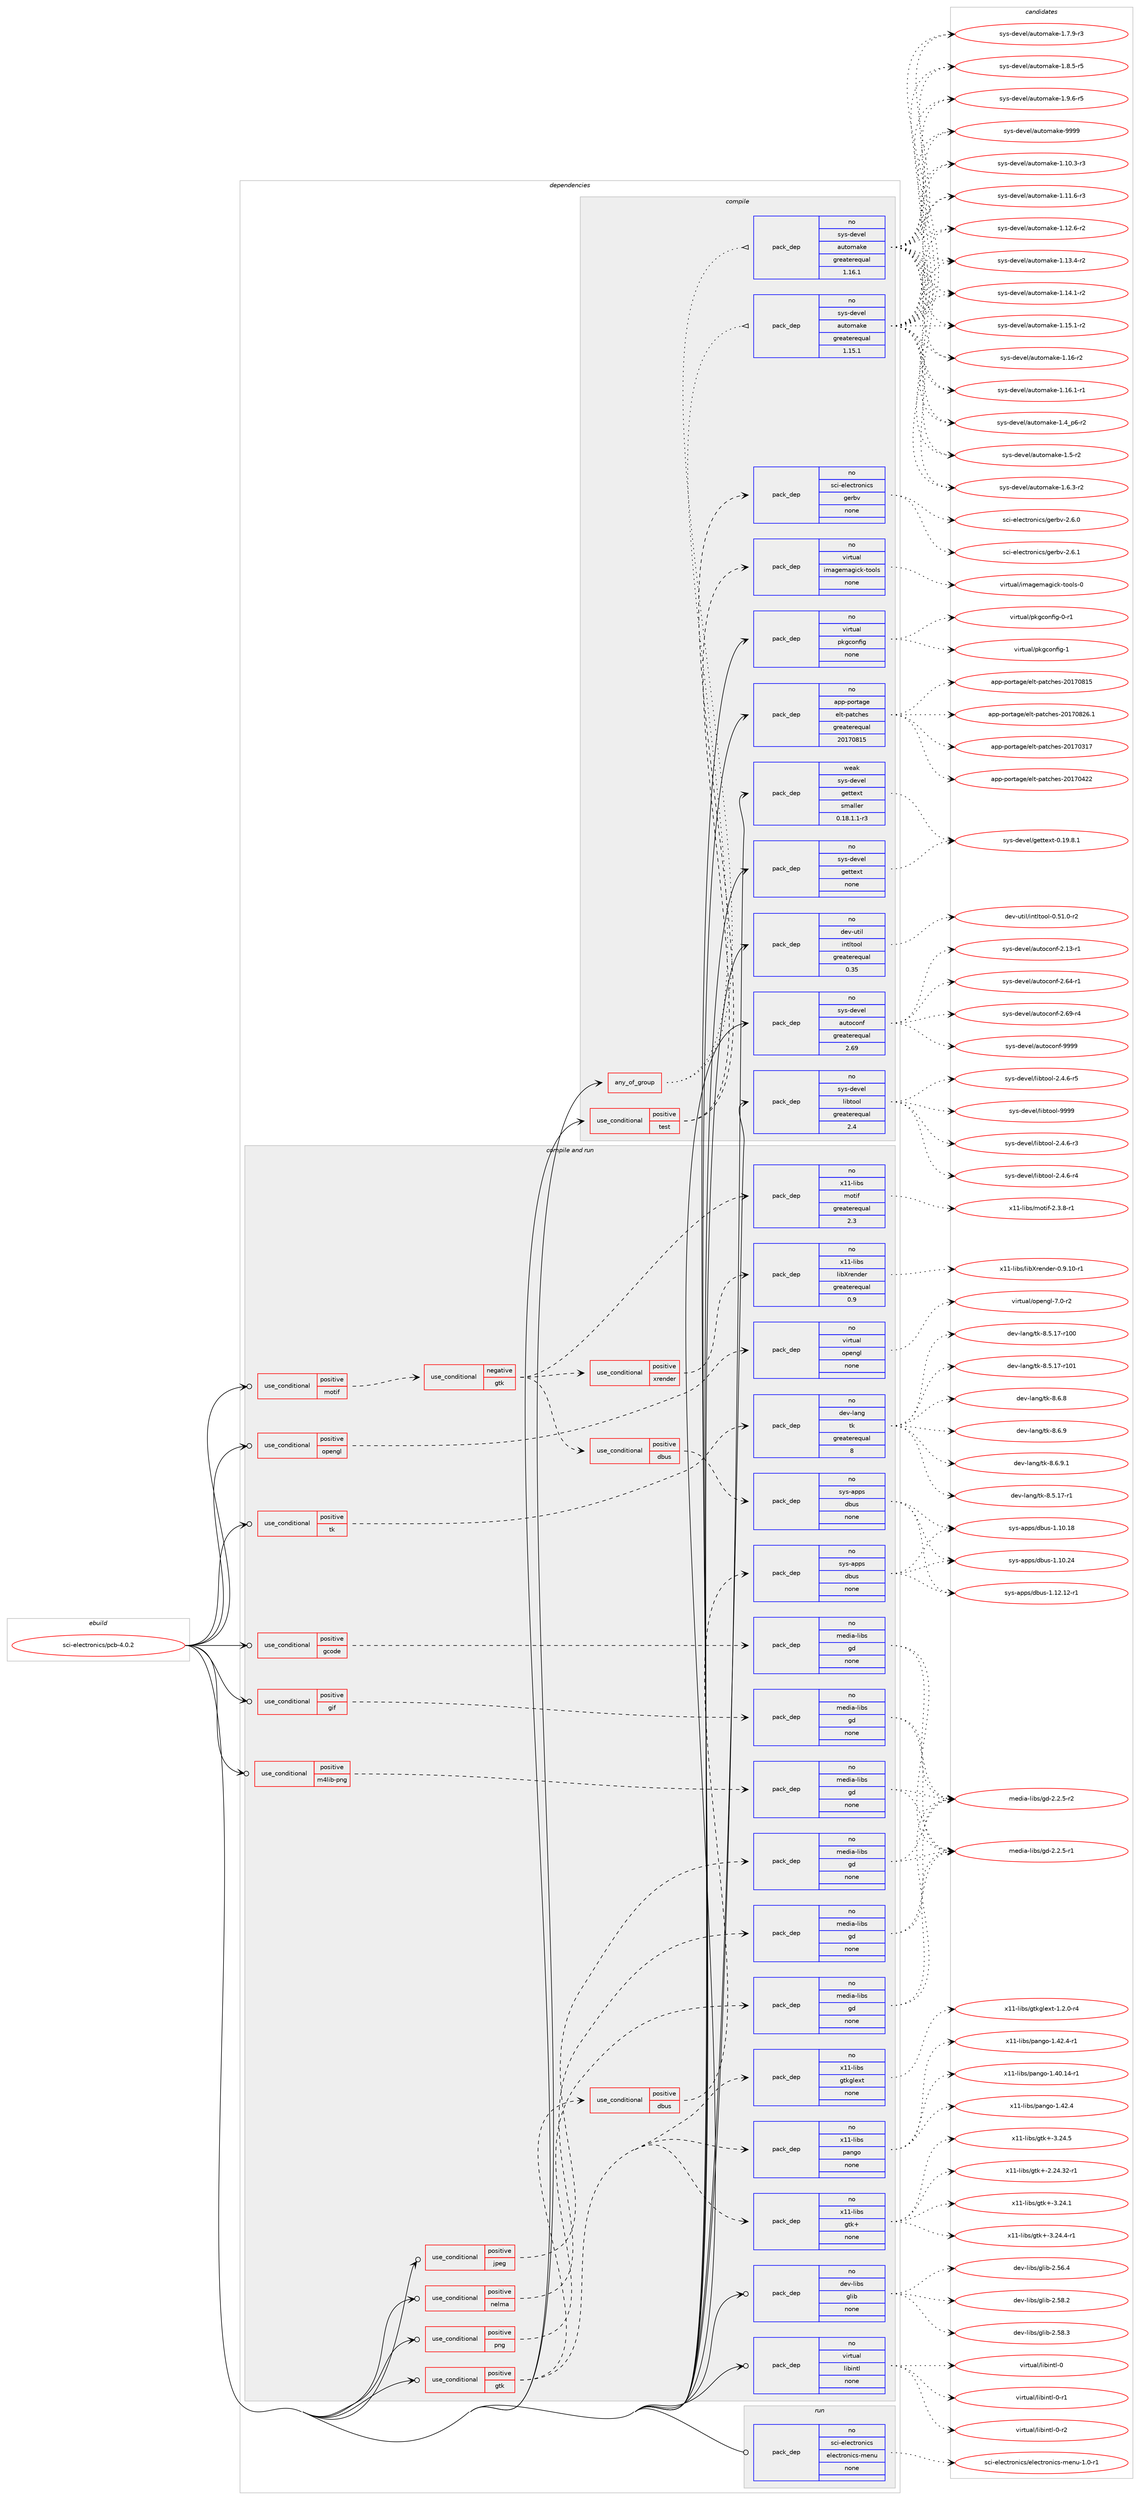 digraph prolog {

# *************
# Graph options
# *************

newrank=true;
concentrate=true;
compound=true;
graph [rankdir=LR,fontname=Helvetica,fontsize=10,ranksep=1.5];#, ranksep=2.5, nodesep=0.2];
edge  [arrowhead=vee];
node  [fontname=Helvetica,fontsize=10];

# **********
# The ebuild
# **********

subgraph cluster_leftcol {
color=gray;
rank=same;
label=<<i>ebuild</i>>;
id [label="sci-electronics/pcb-4.0.2", color=red, width=4, href="../sci-electronics/pcb-4.0.2.svg"];
}

# ****************
# The dependencies
# ****************

subgraph cluster_midcol {
color=gray;
label=<<i>dependencies</i>>;
subgraph cluster_compile {
fillcolor="#eeeeee";
style=filled;
label=<<i>compile</i>>;
subgraph any26830 {
dependency1689985 [label=<<TABLE BORDER="0" CELLBORDER="1" CELLSPACING="0" CELLPADDING="4"><TR><TD CELLPADDING="10">any_of_group</TD></TR></TABLE>>, shape=none, color=red];subgraph pack1209645 {
dependency1689986 [label=<<TABLE BORDER="0" CELLBORDER="1" CELLSPACING="0" CELLPADDING="4" WIDTH="220"><TR><TD ROWSPAN="6" CELLPADDING="30">pack_dep</TD></TR><TR><TD WIDTH="110">no</TD></TR><TR><TD>sys-devel</TD></TR><TR><TD>automake</TD></TR><TR><TD>greaterequal</TD></TR><TR><TD>1.16.1</TD></TR></TABLE>>, shape=none, color=blue];
}
dependency1689985:e -> dependency1689986:w [weight=20,style="dotted",arrowhead="oinv"];
subgraph pack1209646 {
dependency1689987 [label=<<TABLE BORDER="0" CELLBORDER="1" CELLSPACING="0" CELLPADDING="4" WIDTH="220"><TR><TD ROWSPAN="6" CELLPADDING="30">pack_dep</TD></TR><TR><TD WIDTH="110">no</TD></TR><TR><TD>sys-devel</TD></TR><TR><TD>automake</TD></TR><TR><TD>greaterequal</TD></TR><TR><TD>1.15.1</TD></TR></TABLE>>, shape=none, color=blue];
}
dependency1689985:e -> dependency1689987:w [weight=20,style="dotted",arrowhead="oinv"];
}
id:e -> dependency1689985:w [weight=20,style="solid",arrowhead="vee"];
subgraph cond452658 {
dependency1689988 [label=<<TABLE BORDER="0" CELLBORDER="1" CELLSPACING="0" CELLPADDING="4"><TR><TD ROWSPAN="3" CELLPADDING="10">use_conditional</TD></TR><TR><TD>positive</TD></TR><TR><TD>test</TD></TR></TABLE>>, shape=none, color=red];
subgraph pack1209647 {
dependency1689989 [label=<<TABLE BORDER="0" CELLBORDER="1" CELLSPACING="0" CELLPADDING="4" WIDTH="220"><TR><TD ROWSPAN="6" CELLPADDING="30">pack_dep</TD></TR><TR><TD WIDTH="110">no</TD></TR><TR><TD>sci-electronics</TD></TR><TR><TD>gerbv</TD></TR><TR><TD>none</TD></TR><TR><TD></TD></TR></TABLE>>, shape=none, color=blue];
}
dependency1689988:e -> dependency1689989:w [weight=20,style="dashed",arrowhead="vee"];
subgraph pack1209648 {
dependency1689990 [label=<<TABLE BORDER="0" CELLBORDER="1" CELLSPACING="0" CELLPADDING="4" WIDTH="220"><TR><TD ROWSPAN="6" CELLPADDING="30">pack_dep</TD></TR><TR><TD WIDTH="110">no</TD></TR><TR><TD>virtual</TD></TR><TR><TD>imagemagick-tools</TD></TR><TR><TD>none</TD></TR><TR><TD></TD></TR></TABLE>>, shape=none, color=blue];
}
dependency1689988:e -> dependency1689990:w [weight=20,style="dashed",arrowhead="vee"];
}
id:e -> dependency1689988:w [weight=20,style="solid",arrowhead="vee"];
subgraph pack1209649 {
dependency1689991 [label=<<TABLE BORDER="0" CELLBORDER="1" CELLSPACING="0" CELLPADDING="4" WIDTH="220"><TR><TD ROWSPAN="6" CELLPADDING="30">pack_dep</TD></TR><TR><TD WIDTH="110">no</TD></TR><TR><TD>app-portage</TD></TR><TR><TD>elt-patches</TD></TR><TR><TD>greaterequal</TD></TR><TR><TD>20170815</TD></TR></TABLE>>, shape=none, color=blue];
}
id:e -> dependency1689991:w [weight=20,style="solid",arrowhead="vee"];
subgraph pack1209650 {
dependency1689992 [label=<<TABLE BORDER="0" CELLBORDER="1" CELLSPACING="0" CELLPADDING="4" WIDTH="220"><TR><TD ROWSPAN="6" CELLPADDING="30">pack_dep</TD></TR><TR><TD WIDTH="110">no</TD></TR><TR><TD>dev-util</TD></TR><TR><TD>intltool</TD></TR><TR><TD>greaterequal</TD></TR><TR><TD>0.35</TD></TR></TABLE>>, shape=none, color=blue];
}
id:e -> dependency1689992:w [weight=20,style="solid",arrowhead="vee"];
subgraph pack1209651 {
dependency1689993 [label=<<TABLE BORDER="0" CELLBORDER="1" CELLSPACING="0" CELLPADDING="4" WIDTH="220"><TR><TD ROWSPAN="6" CELLPADDING="30">pack_dep</TD></TR><TR><TD WIDTH="110">no</TD></TR><TR><TD>sys-devel</TD></TR><TR><TD>autoconf</TD></TR><TR><TD>greaterequal</TD></TR><TR><TD>2.69</TD></TR></TABLE>>, shape=none, color=blue];
}
id:e -> dependency1689993:w [weight=20,style="solid",arrowhead="vee"];
subgraph pack1209652 {
dependency1689994 [label=<<TABLE BORDER="0" CELLBORDER="1" CELLSPACING="0" CELLPADDING="4" WIDTH="220"><TR><TD ROWSPAN="6" CELLPADDING="30">pack_dep</TD></TR><TR><TD WIDTH="110">no</TD></TR><TR><TD>sys-devel</TD></TR><TR><TD>gettext</TD></TR><TR><TD>none</TD></TR><TR><TD></TD></TR></TABLE>>, shape=none, color=blue];
}
id:e -> dependency1689994:w [weight=20,style="solid",arrowhead="vee"];
subgraph pack1209653 {
dependency1689995 [label=<<TABLE BORDER="0" CELLBORDER="1" CELLSPACING="0" CELLPADDING="4" WIDTH="220"><TR><TD ROWSPAN="6" CELLPADDING="30">pack_dep</TD></TR><TR><TD WIDTH="110">no</TD></TR><TR><TD>sys-devel</TD></TR><TR><TD>libtool</TD></TR><TR><TD>greaterequal</TD></TR><TR><TD>2.4</TD></TR></TABLE>>, shape=none, color=blue];
}
id:e -> dependency1689995:w [weight=20,style="solid",arrowhead="vee"];
subgraph pack1209654 {
dependency1689996 [label=<<TABLE BORDER="0" CELLBORDER="1" CELLSPACING="0" CELLPADDING="4" WIDTH="220"><TR><TD ROWSPAN="6" CELLPADDING="30">pack_dep</TD></TR><TR><TD WIDTH="110">no</TD></TR><TR><TD>virtual</TD></TR><TR><TD>pkgconfig</TD></TR><TR><TD>none</TD></TR><TR><TD></TD></TR></TABLE>>, shape=none, color=blue];
}
id:e -> dependency1689996:w [weight=20,style="solid",arrowhead="vee"];
subgraph pack1209655 {
dependency1689997 [label=<<TABLE BORDER="0" CELLBORDER="1" CELLSPACING="0" CELLPADDING="4" WIDTH="220"><TR><TD ROWSPAN="6" CELLPADDING="30">pack_dep</TD></TR><TR><TD WIDTH="110">weak</TD></TR><TR><TD>sys-devel</TD></TR><TR><TD>gettext</TD></TR><TR><TD>smaller</TD></TR><TR><TD>0.18.1.1-r3</TD></TR></TABLE>>, shape=none, color=blue];
}
id:e -> dependency1689997:w [weight=20,style="solid",arrowhead="vee"];
}
subgraph cluster_compileandrun {
fillcolor="#eeeeee";
style=filled;
label=<<i>compile and run</i>>;
subgraph cond452659 {
dependency1689998 [label=<<TABLE BORDER="0" CELLBORDER="1" CELLSPACING="0" CELLPADDING="4"><TR><TD ROWSPAN="3" CELLPADDING="10">use_conditional</TD></TR><TR><TD>positive</TD></TR><TR><TD>gcode</TD></TR></TABLE>>, shape=none, color=red];
subgraph pack1209656 {
dependency1689999 [label=<<TABLE BORDER="0" CELLBORDER="1" CELLSPACING="0" CELLPADDING="4" WIDTH="220"><TR><TD ROWSPAN="6" CELLPADDING="30">pack_dep</TD></TR><TR><TD WIDTH="110">no</TD></TR><TR><TD>media-libs</TD></TR><TR><TD>gd</TD></TR><TR><TD>none</TD></TR><TR><TD></TD></TR></TABLE>>, shape=none, color=blue];
}
dependency1689998:e -> dependency1689999:w [weight=20,style="dashed",arrowhead="vee"];
}
id:e -> dependency1689998:w [weight=20,style="solid",arrowhead="odotvee"];
subgraph cond452660 {
dependency1690000 [label=<<TABLE BORDER="0" CELLBORDER="1" CELLSPACING="0" CELLPADDING="4"><TR><TD ROWSPAN="3" CELLPADDING="10">use_conditional</TD></TR><TR><TD>positive</TD></TR><TR><TD>gif</TD></TR></TABLE>>, shape=none, color=red];
subgraph pack1209657 {
dependency1690001 [label=<<TABLE BORDER="0" CELLBORDER="1" CELLSPACING="0" CELLPADDING="4" WIDTH="220"><TR><TD ROWSPAN="6" CELLPADDING="30">pack_dep</TD></TR><TR><TD WIDTH="110">no</TD></TR><TR><TD>media-libs</TD></TR><TR><TD>gd</TD></TR><TR><TD>none</TD></TR><TR><TD></TD></TR></TABLE>>, shape=none, color=blue];
}
dependency1690000:e -> dependency1690001:w [weight=20,style="dashed",arrowhead="vee"];
}
id:e -> dependency1690000:w [weight=20,style="solid",arrowhead="odotvee"];
subgraph cond452661 {
dependency1690002 [label=<<TABLE BORDER="0" CELLBORDER="1" CELLSPACING="0" CELLPADDING="4"><TR><TD ROWSPAN="3" CELLPADDING="10">use_conditional</TD></TR><TR><TD>positive</TD></TR><TR><TD>gtk</TD></TR></TABLE>>, shape=none, color=red];
subgraph pack1209658 {
dependency1690003 [label=<<TABLE BORDER="0" CELLBORDER="1" CELLSPACING="0" CELLPADDING="4" WIDTH="220"><TR><TD ROWSPAN="6" CELLPADDING="30">pack_dep</TD></TR><TR><TD WIDTH="110">no</TD></TR><TR><TD>x11-libs</TD></TR><TR><TD>gtk+</TD></TR><TR><TD>none</TD></TR><TR><TD></TD></TR></TABLE>>, shape=none, color=blue];
}
dependency1690002:e -> dependency1690003:w [weight=20,style="dashed",arrowhead="vee"];
subgraph pack1209659 {
dependency1690004 [label=<<TABLE BORDER="0" CELLBORDER="1" CELLSPACING="0" CELLPADDING="4" WIDTH="220"><TR><TD ROWSPAN="6" CELLPADDING="30">pack_dep</TD></TR><TR><TD WIDTH="110">no</TD></TR><TR><TD>x11-libs</TD></TR><TR><TD>pango</TD></TR><TR><TD>none</TD></TR><TR><TD></TD></TR></TABLE>>, shape=none, color=blue];
}
dependency1690002:e -> dependency1690004:w [weight=20,style="dashed",arrowhead="vee"];
subgraph pack1209660 {
dependency1690005 [label=<<TABLE BORDER="0" CELLBORDER="1" CELLSPACING="0" CELLPADDING="4" WIDTH="220"><TR><TD ROWSPAN="6" CELLPADDING="30">pack_dep</TD></TR><TR><TD WIDTH="110">no</TD></TR><TR><TD>x11-libs</TD></TR><TR><TD>gtkglext</TD></TR><TR><TD>none</TD></TR><TR><TD></TD></TR></TABLE>>, shape=none, color=blue];
}
dependency1690002:e -> dependency1690005:w [weight=20,style="dashed",arrowhead="vee"];
subgraph cond452662 {
dependency1690006 [label=<<TABLE BORDER="0" CELLBORDER="1" CELLSPACING="0" CELLPADDING="4"><TR><TD ROWSPAN="3" CELLPADDING="10">use_conditional</TD></TR><TR><TD>positive</TD></TR><TR><TD>dbus</TD></TR></TABLE>>, shape=none, color=red];
subgraph pack1209661 {
dependency1690007 [label=<<TABLE BORDER="0" CELLBORDER="1" CELLSPACING="0" CELLPADDING="4" WIDTH="220"><TR><TD ROWSPAN="6" CELLPADDING="30">pack_dep</TD></TR><TR><TD WIDTH="110">no</TD></TR><TR><TD>sys-apps</TD></TR><TR><TD>dbus</TD></TR><TR><TD>none</TD></TR><TR><TD></TD></TR></TABLE>>, shape=none, color=blue];
}
dependency1690006:e -> dependency1690007:w [weight=20,style="dashed",arrowhead="vee"];
}
dependency1690002:e -> dependency1690006:w [weight=20,style="dashed",arrowhead="vee"];
}
id:e -> dependency1690002:w [weight=20,style="solid",arrowhead="odotvee"];
subgraph cond452663 {
dependency1690008 [label=<<TABLE BORDER="0" CELLBORDER="1" CELLSPACING="0" CELLPADDING="4"><TR><TD ROWSPAN="3" CELLPADDING="10">use_conditional</TD></TR><TR><TD>positive</TD></TR><TR><TD>jpeg</TD></TR></TABLE>>, shape=none, color=red];
subgraph pack1209662 {
dependency1690009 [label=<<TABLE BORDER="0" CELLBORDER="1" CELLSPACING="0" CELLPADDING="4" WIDTH="220"><TR><TD ROWSPAN="6" CELLPADDING="30">pack_dep</TD></TR><TR><TD WIDTH="110">no</TD></TR><TR><TD>media-libs</TD></TR><TR><TD>gd</TD></TR><TR><TD>none</TD></TR><TR><TD></TD></TR></TABLE>>, shape=none, color=blue];
}
dependency1690008:e -> dependency1690009:w [weight=20,style="dashed",arrowhead="vee"];
}
id:e -> dependency1690008:w [weight=20,style="solid",arrowhead="odotvee"];
subgraph cond452664 {
dependency1690010 [label=<<TABLE BORDER="0" CELLBORDER="1" CELLSPACING="0" CELLPADDING="4"><TR><TD ROWSPAN="3" CELLPADDING="10">use_conditional</TD></TR><TR><TD>positive</TD></TR><TR><TD>m4lib-png</TD></TR></TABLE>>, shape=none, color=red];
subgraph pack1209663 {
dependency1690011 [label=<<TABLE BORDER="0" CELLBORDER="1" CELLSPACING="0" CELLPADDING="4" WIDTH="220"><TR><TD ROWSPAN="6" CELLPADDING="30">pack_dep</TD></TR><TR><TD WIDTH="110">no</TD></TR><TR><TD>media-libs</TD></TR><TR><TD>gd</TD></TR><TR><TD>none</TD></TR><TR><TD></TD></TR></TABLE>>, shape=none, color=blue];
}
dependency1690010:e -> dependency1690011:w [weight=20,style="dashed",arrowhead="vee"];
}
id:e -> dependency1690010:w [weight=20,style="solid",arrowhead="odotvee"];
subgraph cond452665 {
dependency1690012 [label=<<TABLE BORDER="0" CELLBORDER="1" CELLSPACING="0" CELLPADDING="4"><TR><TD ROWSPAN="3" CELLPADDING="10">use_conditional</TD></TR><TR><TD>positive</TD></TR><TR><TD>motif</TD></TR></TABLE>>, shape=none, color=red];
subgraph cond452666 {
dependency1690013 [label=<<TABLE BORDER="0" CELLBORDER="1" CELLSPACING="0" CELLPADDING="4"><TR><TD ROWSPAN="3" CELLPADDING="10">use_conditional</TD></TR><TR><TD>negative</TD></TR><TR><TD>gtk</TD></TR></TABLE>>, shape=none, color=red];
subgraph pack1209664 {
dependency1690014 [label=<<TABLE BORDER="0" CELLBORDER="1" CELLSPACING="0" CELLPADDING="4" WIDTH="220"><TR><TD ROWSPAN="6" CELLPADDING="30">pack_dep</TD></TR><TR><TD WIDTH="110">no</TD></TR><TR><TD>x11-libs</TD></TR><TR><TD>motif</TD></TR><TR><TD>greaterequal</TD></TR><TR><TD>2.3</TD></TR></TABLE>>, shape=none, color=blue];
}
dependency1690013:e -> dependency1690014:w [weight=20,style="dashed",arrowhead="vee"];
subgraph cond452667 {
dependency1690015 [label=<<TABLE BORDER="0" CELLBORDER="1" CELLSPACING="0" CELLPADDING="4"><TR><TD ROWSPAN="3" CELLPADDING="10">use_conditional</TD></TR><TR><TD>positive</TD></TR><TR><TD>dbus</TD></TR></TABLE>>, shape=none, color=red];
subgraph pack1209665 {
dependency1690016 [label=<<TABLE BORDER="0" CELLBORDER="1" CELLSPACING="0" CELLPADDING="4" WIDTH="220"><TR><TD ROWSPAN="6" CELLPADDING="30">pack_dep</TD></TR><TR><TD WIDTH="110">no</TD></TR><TR><TD>sys-apps</TD></TR><TR><TD>dbus</TD></TR><TR><TD>none</TD></TR><TR><TD></TD></TR></TABLE>>, shape=none, color=blue];
}
dependency1690015:e -> dependency1690016:w [weight=20,style="dashed",arrowhead="vee"];
}
dependency1690013:e -> dependency1690015:w [weight=20,style="dashed",arrowhead="vee"];
subgraph cond452668 {
dependency1690017 [label=<<TABLE BORDER="0" CELLBORDER="1" CELLSPACING="0" CELLPADDING="4"><TR><TD ROWSPAN="3" CELLPADDING="10">use_conditional</TD></TR><TR><TD>positive</TD></TR><TR><TD>xrender</TD></TR></TABLE>>, shape=none, color=red];
subgraph pack1209666 {
dependency1690018 [label=<<TABLE BORDER="0" CELLBORDER="1" CELLSPACING="0" CELLPADDING="4" WIDTH="220"><TR><TD ROWSPAN="6" CELLPADDING="30">pack_dep</TD></TR><TR><TD WIDTH="110">no</TD></TR><TR><TD>x11-libs</TD></TR><TR><TD>libXrender</TD></TR><TR><TD>greaterequal</TD></TR><TR><TD>0.9</TD></TR></TABLE>>, shape=none, color=blue];
}
dependency1690017:e -> dependency1690018:w [weight=20,style="dashed",arrowhead="vee"];
}
dependency1690013:e -> dependency1690017:w [weight=20,style="dashed",arrowhead="vee"];
}
dependency1690012:e -> dependency1690013:w [weight=20,style="dashed",arrowhead="vee"];
}
id:e -> dependency1690012:w [weight=20,style="solid",arrowhead="odotvee"];
subgraph cond452669 {
dependency1690019 [label=<<TABLE BORDER="0" CELLBORDER="1" CELLSPACING="0" CELLPADDING="4"><TR><TD ROWSPAN="3" CELLPADDING="10">use_conditional</TD></TR><TR><TD>positive</TD></TR><TR><TD>nelma</TD></TR></TABLE>>, shape=none, color=red];
subgraph pack1209667 {
dependency1690020 [label=<<TABLE BORDER="0" CELLBORDER="1" CELLSPACING="0" CELLPADDING="4" WIDTH="220"><TR><TD ROWSPAN="6" CELLPADDING="30">pack_dep</TD></TR><TR><TD WIDTH="110">no</TD></TR><TR><TD>media-libs</TD></TR><TR><TD>gd</TD></TR><TR><TD>none</TD></TR><TR><TD></TD></TR></TABLE>>, shape=none, color=blue];
}
dependency1690019:e -> dependency1690020:w [weight=20,style="dashed",arrowhead="vee"];
}
id:e -> dependency1690019:w [weight=20,style="solid",arrowhead="odotvee"];
subgraph cond452670 {
dependency1690021 [label=<<TABLE BORDER="0" CELLBORDER="1" CELLSPACING="0" CELLPADDING="4"><TR><TD ROWSPAN="3" CELLPADDING="10">use_conditional</TD></TR><TR><TD>positive</TD></TR><TR><TD>opengl</TD></TR></TABLE>>, shape=none, color=red];
subgraph pack1209668 {
dependency1690022 [label=<<TABLE BORDER="0" CELLBORDER="1" CELLSPACING="0" CELLPADDING="4" WIDTH="220"><TR><TD ROWSPAN="6" CELLPADDING="30">pack_dep</TD></TR><TR><TD WIDTH="110">no</TD></TR><TR><TD>virtual</TD></TR><TR><TD>opengl</TD></TR><TR><TD>none</TD></TR><TR><TD></TD></TR></TABLE>>, shape=none, color=blue];
}
dependency1690021:e -> dependency1690022:w [weight=20,style="dashed",arrowhead="vee"];
}
id:e -> dependency1690021:w [weight=20,style="solid",arrowhead="odotvee"];
subgraph cond452671 {
dependency1690023 [label=<<TABLE BORDER="0" CELLBORDER="1" CELLSPACING="0" CELLPADDING="4"><TR><TD ROWSPAN="3" CELLPADDING="10">use_conditional</TD></TR><TR><TD>positive</TD></TR><TR><TD>png</TD></TR></TABLE>>, shape=none, color=red];
subgraph pack1209669 {
dependency1690024 [label=<<TABLE BORDER="0" CELLBORDER="1" CELLSPACING="0" CELLPADDING="4" WIDTH="220"><TR><TD ROWSPAN="6" CELLPADDING="30">pack_dep</TD></TR><TR><TD WIDTH="110">no</TD></TR><TR><TD>media-libs</TD></TR><TR><TD>gd</TD></TR><TR><TD>none</TD></TR><TR><TD></TD></TR></TABLE>>, shape=none, color=blue];
}
dependency1690023:e -> dependency1690024:w [weight=20,style="dashed",arrowhead="vee"];
}
id:e -> dependency1690023:w [weight=20,style="solid",arrowhead="odotvee"];
subgraph cond452672 {
dependency1690025 [label=<<TABLE BORDER="0" CELLBORDER="1" CELLSPACING="0" CELLPADDING="4"><TR><TD ROWSPAN="3" CELLPADDING="10">use_conditional</TD></TR><TR><TD>positive</TD></TR><TR><TD>tk</TD></TR></TABLE>>, shape=none, color=red];
subgraph pack1209670 {
dependency1690026 [label=<<TABLE BORDER="0" CELLBORDER="1" CELLSPACING="0" CELLPADDING="4" WIDTH="220"><TR><TD ROWSPAN="6" CELLPADDING="30">pack_dep</TD></TR><TR><TD WIDTH="110">no</TD></TR><TR><TD>dev-lang</TD></TR><TR><TD>tk</TD></TR><TR><TD>greaterequal</TD></TR><TR><TD>8</TD></TR></TABLE>>, shape=none, color=blue];
}
dependency1690025:e -> dependency1690026:w [weight=20,style="dashed",arrowhead="vee"];
}
id:e -> dependency1690025:w [weight=20,style="solid",arrowhead="odotvee"];
subgraph pack1209671 {
dependency1690027 [label=<<TABLE BORDER="0" CELLBORDER="1" CELLSPACING="0" CELLPADDING="4" WIDTH="220"><TR><TD ROWSPAN="6" CELLPADDING="30">pack_dep</TD></TR><TR><TD WIDTH="110">no</TD></TR><TR><TD>dev-libs</TD></TR><TR><TD>glib</TD></TR><TR><TD>none</TD></TR><TR><TD></TD></TR></TABLE>>, shape=none, color=blue];
}
id:e -> dependency1690027:w [weight=20,style="solid",arrowhead="odotvee"];
subgraph pack1209672 {
dependency1690028 [label=<<TABLE BORDER="0" CELLBORDER="1" CELLSPACING="0" CELLPADDING="4" WIDTH="220"><TR><TD ROWSPAN="6" CELLPADDING="30">pack_dep</TD></TR><TR><TD WIDTH="110">no</TD></TR><TR><TD>virtual</TD></TR><TR><TD>libintl</TD></TR><TR><TD>none</TD></TR><TR><TD></TD></TR></TABLE>>, shape=none, color=blue];
}
id:e -> dependency1690028:w [weight=20,style="solid",arrowhead="odotvee"];
}
subgraph cluster_run {
fillcolor="#eeeeee";
style=filled;
label=<<i>run</i>>;
subgraph pack1209673 {
dependency1690029 [label=<<TABLE BORDER="0" CELLBORDER="1" CELLSPACING="0" CELLPADDING="4" WIDTH="220"><TR><TD ROWSPAN="6" CELLPADDING="30">pack_dep</TD></TR><TR><TD WIDTH="110">no</TD></TR><TR><TD>sci-electronics</TD></TR><TR><TD>electronics-menu</TD></TR><TR><TD>none</TD></TR><TR><TD></TD></TR></TABLE>>, shape=none, color=blue];
}
id:e -> dependency1690029:w [weight=20,style="solid",arrowhead="odot"];
}
}

# **************
# The candidates
# **************

subgraph cluster_choices {
rank=same;
color=gray;
label=<<i>candidates</i>>;

subgraph choice1209645 {
color=black;
nodesep=1;
choice11512111545100101118101108479711711611110997107101454946494846514511451 [label="sys-devel/automake-1.10.3-r3", color=red, width=4,href="../sys-devel/automake-1.10.3-r3.svg"];
choice11512111545100101118101108479711711611110997107101454946494946544511451 [label="sys-devel/automake-1.11.6-r3", color=red, width=4,href="../sys-devel/automake-1.11.6-r3.svg"];
choice11512111545100101118101108479711711611110997107101454946495046544511450 [label="sys-devel/automake-1.12.6-r2", color=red, width=4,href="../sys-devel/automake-1.12.6-r2.svg"];
choice11512111545100101118101108479711711611110997107101454946495146524511450 [label="sys-devel/automake-1.13.4-r2", color=red, width=4,href="../sys-devel/automake-1.13.4-r2.svg"];
choice11512111545100101118101108479711711611110997107101454946495246494511450 [label="sys-devel/automake-1.14.1-r2", color=red, width=4,href="../sys-devel/automake-1.14.1-r2.svg"];
choice11512111545100101118101108479711711611110997107101454946495346494511450 [label="sys-devel/automake-1.15.1-r2", color=red, width=4,href="../sys-devel/automake-1.15.1-r2.svg"];
choice1151211154510010111810110847971171161111099710710145494649544511450 [label="sys-devel/automake-1.16-r2", color=red, width=4,href="../sys-devel/automake-1.16-r2.svg"];
choice11512111545100101118101108479711711611110997107101454946495446494511449 [label="sys-devel/automake-1.16.1-r1", color=red, width=4,href="../sys-devel/automake-1.16.1-r1.svg"];
choice115121115451001011181011084797117116111109971071014549465295112544511450 [label="sys-devel/automake-1.4_p6-r2", color=red, width=4,href="../sys-devel/automake-1.4_p6-r2.svg"];
choice11512111545100101118101108479711711611110997107101454946534511450 [label="sys-devel/automake-1.5-r2", color=red, width=4,href="../sys-devel/automake-1.5-r2.svg"];
choice115121115451001011181011084797117116111109971071014549465446514511450 [label="sys-devel/automake-1.6.3-r2", color=red, width=4,href="../sys-devel/automake-1.6.3-r2.svg"];
choice115121115451001011181011084797117116111109971071014549465546574511451 [label="sys-devel/automake-1.7.9-r3", color=red, width=4,href="../sys-devel/automake-1.7.9-r3.svg"];
choice115121115451001011181011084797117116111109971071014549465646534511453 [label="sys-devel/automake-1.8.5-r5", color=red, width=4,href="../sys-devel/automake-1.8.5-r5.svg"];
choice115121115451001011181011084797117116111109971071014549465746544511453 [label="sys-devel/automake-1.9.6-r5", color=red, width=4,href="../sys-devel/automake-1.9.6-r5.svg"];
choice115121115451001011181011084797117116111109971071014557575757 [label="sys-devel/automake-9999", color=red, width=4,href="../sys-devel/automake-9999.svg"];
dependency1689986:e -> choice11512111545100101118101108479711711611110997107101454946494846514511451:w [style=dotted,weight="100"];
dependency1689986:e -> choice11512111545100101118101108479711711611110997107101454946494946544511451:w [style=dotted,weight="100"];
dependency1689986:e -> choice11512111545100101118101108479711711611110997107101454946495046544511450:w [style=dotted,weight="100"];
dependency1689986:e -> choice11512111545100101118101108479711711611110997107101454946495146524511450:w [style=dotted,weight="100"];
dependency1689986:e -> choice11512111545100101118101108479711711611110997107101454946495246494511450:w [style=dotted,weight="100"];
dependency1689986:e -> choice11512111545100101118101108479711711611110997107101454946495346494511450:w [style=dotted,weight="100"];
dependency1689986:e -> choice1151211154510010111810110847971171161111099710710145494649544511450:w [style=dotted,weight="100"];
dependency1689986:e -> choice11512111545100101118101108479711711611110997107101454946495446494511449:w [style=dotted,weight="100"];
dependency1689986:e -> choice115121115451001011181011084797117116111109971071014549465295112544511450:w [style=dotted,weight="100"];
dependency1689986:e -> choice11512111545100101118101108479711711611110997107101454946534511450:w [style=dotted,weight="100"];
dependency1689986:e -> choice115121115451001011181011084797117116111109971071014549465446514511450:w [style=dotted,weight="100"];
dependency1689986:e -> choice115121115451001011181011084797117116111109971071014549465546574511451:w [style=dotted,weight="100"];
dependency1689986:e -> choice115121115451001011181011084797117116111109971071014549465646534511453:w [style=dotted,weight="100"];
dependency1689986:e -> choice115121115451001011181011084797117116111109971071014549465746544511453:w [style=dotted,weight="100"];
dependency1689986:e -> choice115121115451001011181011084797117116111109971071014557575757:w [style=dotted,weight="100"];
}
subgraph choice1209646 {
color=black;
nodesep=1;
choice11512111545100101118101108479711711611110997107101454946494846514511451 [label="sys-devel/automake-1.10.3-r3", color=red, width=4,href="../sys-devel/automake-1.10.3-r3.svg"];
choice11512111545100101118101108479711711611110997107101454946494946544511451 [label="sys-devel/automake-1.11.6-r3", color=red, width=4,href="../sys-devel/automake-1.11.6-r3.svg"];
choice11512111545100101118101108479711711611110997107101454946495046544511450 [label="sys-devel/automake-1.12.6-r2", color=red, width=4,href="../sys-devel/automake-1.12.6-r2.svg"];
choice11512111545100101118101108479711711611110997107101454946495146524511450 [label="sys-devel/automake-1.13.4-r2", color=red, width=4,href="../sys-devel/automake-1.13.4-r2.svg"];
choice11512111545100101118101108479711711611110997107101454946495246494511450 [label="sys-devel/automake-1.14.1-r2", color=red, width=4,href="../sys-devel/automake-1.14.1-r2.svg"];
choice11512111545100101118101108479711711611110997107101454946495346494511450 [label="sys-devel/automake-1.15.1-r2", color=red, width=4,href="../sys-devel/automake-1.15.1-r2.svg"];
choice1151211154510010111810110847971171161111099710710145494649544511450 [label="sys-devel/automake-1.16-r2", color=red, width=4,href="../sys-devel/automake-1.16-r2.svg"];
choice11512111545100101118101108479711711611110997107101454946495446494511449 [label="sys-devel/automake-1.16.1-r1", color=red, width=4,href="../sys-devel/automake-1.16.1-r1.svg"];
choice115121115451001011181011084797117116111109971071014549465295112544511450 [label="sys-devel/automake-1.4_p6-r2", color=red, width=4,href="../sys-devel/automake-1.4_p6-r2.svg"];
choice11512111545100101118101108479711711611110997107101454946534511450 [label="sys-devel/automake-1.5-r2", color=red, width=4,href="../sys-devel/automake-1.5-r2.svg"];
choice115121115451001011181011084797117116111109971071014549465446514511450 [label="sys-devel/automake-1.6.3-r2", color=red, width=4,href="../sys-devel/automake-1.6.3-r2.svg"];
choice115121115451001011181011084797117116111109971071014549465546574511451 [label="sys-devel/automake-1.7.9-r3", color=red, width=4,href="../sys-devel/automake-1.7.9-r3.svg"];
choice115121115451001011181011084797117116111109971071014549465646534511453 [label="sys-devel/automake-1.8.5-r5", color=red, width=4,href="../sys-devel/automake-1.8.5-r5.svg"];
choice115121115451001011181011084797117116111109971071014549465746544511453 [label="sys-devel/automake-1.9.6-r5", color=red, width=4,href="../sys-devel/automake-1.9.6-r5.svg"];
choice115121115451001011181011084797117116111109971071014557575757 [label="sys-devel/automake-9999", color=red, width=4,href="../sys-devel/automake-9999.svg"];
dependency1689987:e -> choice11512111545100101118101108479711711611110997107101454946494846514511451:w [style=dotted,weight="100"];
dependency1689987:e -> choice11512111545100101118101108479711711611110997107101454946494946544511451:w [style=dotted,weight="100"];
dependency1689987:e -> choice11512111545100101118101108479711711611110997107101454946495046544511450:w [style=dotted,weight="100"];
dependency1689987:e -> choice11512111545100101118101108479711711611110997107101454946495146524511450:w [style=dotted,weight="100"];
dependency1689987:e -> choice11512111545100101118101108479711711611110997107101454946495246494511450:w [style=dotted,weight="100"];
dependency1689987:e -> choice11512111545100101118101108479711711611110997107101454946495346494511450:w [style=dotted,weight="100"];
dependency1689987:e -> choice1151211154510010111810110847971171161111099710710145494649544511450:w [style=dotted,weight="100"];
dependency1689987:e -> choice11512111545100101118101108479711711611110997107101454946495446494511449:w [style=dotted,weight="100"];
dependency1689987:e -> choice115121115451001011181011084797117116111109971071014549465295112544511450:w [style=dotted,weight="100"];
dependency1689987:e -> choice11512111545100101118101108479711711611110997107101454946534511450:w [style=dotted,weight="100"];
dependency1689987:e -> choice115121115451001011181011084797117116111109971071014549465446514511450:w [style=dotted,weight="100"];
dependency1689987:e -> choice115121115451001011181011084797117116111109971071014549465546574511451:w [style=dotted,weight="100"];
dependency1689987:e -> choice115121115451001011181011084797117116111109971071014549465646534511453:w [style=dotted,weight="100"];
dependency1689987:e -> choice115121115451001011181011084797117116111109971071014549465746544511453:w [style=dotted,weight="100"];
dependency1689987:e -> choice115121115451001011181011084797117116111109971071014557575757:w [style=dotted,weight="100"];
}
subgraph choice1209647 {
color=black;
nodesep=1;
choice115991054510110810199116114111110105991154710310111498118455046544648 [label="sci-electronics/gerbv-2.6.0", color=red, width=4,href="../sci-electronics/gerbv-2.6.0.svg"];
choice115991054510110810199116114111110105991154710310111498118455046544649 [label="sci-electronics/gerbv-2.6.1", color=red, width=4,href="../sci-electronics/gerbv-2.6.1.svg"];
dependency1689989:e -> choice115991054510110810199116114111110105991154710310111498118455046544648:w [style=dotted,weight="100"];
dependency1689989:e -> choice115991054510110810199116114111110105991154710310111498118455046544649:w [style=dotted,weight="100"];
}
subgraph choice1209648 {
color=black;
nodesep=1;
choice1181051141161179710847105109971031011099710310599107451161111111081154548 [label="virtual/imagemagick-tools-0", color=red, width=4,href="../virtual/imagemagick-tools-0.svg"];
dependency1689990:e -> choice1181051141161179710847105109971031011099710310599107451161111111081154548:w [style=dotted,weight="100"];
}
subgraph choice1209649 {
color=black;
nodesep=1;
choice97112112451121111141169710310147101108116451129711699104101115455048495548514955 [label="app-portage/elt-patches-20170317", color=red, width=4,href="../app-portage/elt-patches-20170317.svg"];
choice97112112451121111141169710310147101108116451129711699104101115455048495548525050 [label="app-portage/elt-patches-20170422", color=red, width=4,href="../app-portage/elt-patches-20170422.svg"];
choice97112112451121111141169710310147101108116451129711699104101115455048495548564953 [label="app-portage/elt-patches-20170815", color=red, width=4,href="../app-portage/elt-patches-20170815.svg"];
choice971121124511211111411697103101471011081164511297116991041011154550484955485650544649 [label="app-portage/elt-patches-20170826.1", color=red, width=4,href="../app-portage/elt-patches-20170826.1.svg"];
dependency1689991:e -> choice97112112451121111141169710310147101108116451129711699104101115455048495548514955:w [style=dotted,weight="100"];
dependency1689991:e -> choice97112112451121111141169710310147101108116451129711699104101115455048495548525050:w [style=dotted,weight="100"];
dependency1689991:e -> choice97112112451121111141169710310147101108116451129711699104101115455048495548564953:w [style=dotted,weight="100"];
dependency1689991:e -> choice971121124511211111411697103101471011081164511297116991041011154550484955485650544649:w [style=dotted,weight="100"];
}
subgraph choice1209650 {
color=black;
nodesep=1;
choice1001011184511711610510847105110116108116111111108454846534946484511450 [label="dev-util/intltool-0.51.0-r2", color=red, width=4,href="../dev-util/intltool-0.51.0-r2.svg"];
dependency1689992:e -> choice1001011184511711610510847105110116108116111111108454846534946484511450:w [style=dotted,weight="100"];
}
subgraph choice1209651 {
color=black;
nodesep=1;
choice1151211154510010111810110847971171161119911111010245504649514511449 [label="sys-devel/autoconf-2.13-r1", color=red, width=4,href="../sys-devel/autoconf-2.13-r1.svg"];
choice1151211154510010111810110847971171161119911111010245504654524511449 [label="sys-devel/autoconf-2.64-r1", color=red, width=4,href="../sys-devel/autoconf-2.64-r1.svg"];
choice1151211154510010111810110847971171161119911111010245504654574511452 [label="sys-devel/autoconf-2.69-r4", color=red, width=4,href="../sys-devel/autoconf-2.69-r4.svg"];
choice115121115451001011181011084797117116111991111101024557575757 [label="sys-devel/autoconf-9999", color=red, width=4,href="../sys-devel/autoconf-9999.svg"];
dependency1689993:e -> choice1151211154510010111810110847971171161119911111010245504649514511449:w [style=dotted,weight="100"];
dependency1689993:e -> choice1151211154510010111810110847971171161119911111010245504654524511449:w [style=dotted,weight="100"];
dependency1689993:e -> choice1151211154510010111810110847971171161119911111010245504654574511452:w [style=dotted,weight="100"];
dependency1689993:e -> choice115121115451001011181011084797117116111991111101024557575757:w [style=dotted,weight="100"];
}
subgraph choice1209652 {
color=black;
nodesep=1;
choice1151211154510010111810110847103101116116101120116454846495746564649 [label="sys-devel/gettext-0.19.8.1", color=red, width=4,href="../sys-devel/gettext-0.19.8.1.svg"];
dependency1689994:e -> choice1151211154510010111810110847103101116116101120116454846495746564649:w [style=dotted,weight="100"];
}
subgraph choice1209653 {
color=black;
nodesep=1;
choice1151211154510010111810110847108105981161111111084550465246544511451 [label="sys-devel/libtool-2.4.6-r3", color=red, width=4,href="../sys-devel/libtool-2.4.6-r3.svg"];
choice1151211154510010111810110847108105981161111111084550465246544511452 [label="sys-devel/libtool-2.4.6-r4", color=red, width=4,href="../sys-devel/libtool-2.4.6-r4.svg"];
choice1151211154510010111810110847108105981161111111084550465246544511453 [label="sys-devel/libtool-2.4.6-r5", color=red, width=4,href="../sys-devel/libtool-2.4.6-r5.svg"];
choice1151211154510010111810110847108105981161111111084557575757 [label="sys-devel/libtool-9999", color=red, width=4,href="../sys-devel/libtool-9999.svg"];
dependency1689995:e -> choice1151211154510010111810110847108105981161111111084550465246544511451:w [style=dotted,weight="100"];
dependency1689995:e -> choice1151211154510010111810110847108105981161111111084550465246544511452:w [style=dotted,weight="100"];
dependency1689995:e -> choice1151211154510010111810110847108105981161111111084550465246544511453:w [style=dotted,weight="100"];
dependency1689995:e -> choice1151211154510010111810110847108105981161111111084557575757:w [style=dotted,weight="100"];
}
subgraph choice1209654 {
color=black;
nodesep=1;
choice11810511411611797108471121071039911111010210510345484511449 [label="virtual/pkgconfig-0-r1", color=red, width=4,href="../virtual/pkgconfig-0-r1.svg"];
choice1181051141161179710847112107103991111101021051034549 [label="virtual/pkgconfig-1", color=red, width=4,href="../virtual/pkgconfig-1.svg"];
dependency1689996:e -> choice11810511411611797108471121071039911111010210510345484511449:w [style=dotted,weight="100"];
dependency1689996:e -> choice1181051141161179710847112107103991111101021051034549:w [style=dotted,weight="100"];
}
subgraph choice1209655 {
color=black;
nodesep=1;
choice1151211154510010111810110847103101116116101120116454846495746564649 [label="sys-devel/gettext-0.19.8.1", color=red, width=4,href="../sys-devel/gettext-0.19.8.1.svg"];
dependency1689997:e -> choice1151211154510010111810110847103101116116101120116454846495746564649:w [style=dotted,weight="100"];
}
subgraph choice1209656 {
color=black;
nodesep=1;
choice109101100105974510810598115471031004550465046534511449 [label="media-libs/gd-2.2.5-r1", color=red, width=4,href="../media-libs/gd-2.2.5-r1.svg"];
choice109101100105974510810598115471031004550465046534511450 [label="media-libs/gd-2.2.5-r2", color=red, width=4,href="../media-libs/gd-2.2.5-r2.svg"];
dependency1689999:e -> choice109101100105974510810598115471031004550465046534511449:w [style=dotted,weight="100"];
dependency1689999:e -> choice109101100105974510810598115471031004550465046534511450:w [style=dotted,weight="100"];
}
subgraph choice1209657 {
color=black;
nodesep=1;
choice109101100105974510810598115471031004550465046534511449 [label="media-libs/gd-2.2.5-r1", color=red, width=4,href="../media-libs/gd-2.2.5-r1.svg"];
choice109101100105974510810598115471031004550465046534511450 [label="media-libs/gd-2.2.5-r2", color=red, width=4,href="../media-libs/gd-2.2.5-r2.svg"];
dependency1690001:e -> choice109101100105974510810598115471031004550465046534511449:w [style=dotted,weight="100"];
dependency1690001:e -> choice109101100105974510810598115471031004550465046534511450:w [style=dotted,weight="100"];
}
subgraph choice1209658 {
color=black;
nodesep=1;
choice12049494510810598115471031161074345504650524651504511449 [label="x11-libs/gtk+-2.24.32-r1", color=red, width=4,href="../x11-libs/gtk+-2.24.32-r1.svg"];
choice12049494510810598115471031161074345514650524649 [label="x11-libs/gtk+-3.24.1", color=red, width=4,href="../x11-libs/gtk+-3.24.1.svg"];
choice120494945108105981154710311610743455146505246524511449 [label="x11-libs/gtk+-3.24.4-r1", color=red, width=4,href="../x11-libs/gtk+-3.24.4-r1.svg"];
choice12049494510810598115471031161074345514650524653 [label="x11-libs/gtk+-3.24.5", color=red, width=4,href="../x11-libs/gtk+-3.24.5.svg"];
dependency1690003:e -> choice12049494510810598115471031161074345504650524651504511449:w [style=dotted,weight="100"];
dependency1690003:e -> choice12049494510810598115471031161074345514650524649:w [style=dotted,weight="100"];
dependency1690003:e -> choice120494945108105981154710311610743455146505246524511449:w [style=dotted,weight="100"];
dependency1690003:e -> choice12049494510810598115471031161074345514650524653:w [style=dotted,weight="100"];
}
subgraph choice1209659 {
color=black;
nodesep=1;
choice12049494510810598115471129711010311145494652484649524511449 [label="x11-libs/pango-1.40.14-r1", color=red, width=4,href="../x11-libs/pango-1.40.14-r1.svg"];
choice12049494510810598115471129711010311145494652504652 [label="x11-libs/pango-1.42.4", color=red, width=4,href="../x11-libs/pango-1.42.4.svg"];
choice120494945108105981154711297110103111454946525046524511449 [label="x11-libs/pango-1.42.4-r1", color=red, width=4,href="../x11-libs/pango-1.42.4-r1.svg"];
dependency1690004:e -> choice12049494510810598115471129711010311145494652484649524511449:w [style=dotted,weight="100"];
dependency1690004:e -> choice12049494510810598115471129711010311145494652504652:w [style=dotted,weight="100"];
dependency1690004:e -> choice120494945108105981154711297110103111454946525046524511449:w [style=dotted,weight="100"];
}
subgraph choice1209660 {
color=black;
nodesep=1;
choice12049494510810598115471031161071031081011201164549465046484511452 [label="x11-libs/gtkglext-1.2.0-r4", color=red, width=4,href="../x11-libs/gtkglext-1.2.0-r4.svg"];
dependency1690005:e -> choice12049494510810598115471031161071031081011201164549465046484511452:w [style=dotted,weight="100"];
}
subgraph choice1209661 {
color=black;
nodesep=1;
choice115121115459711211211547100981171154549464948464956 [label="sys-apps/dbus-1.10.18", color=red, width=4,href="../sys-apps/dbus-1.10.18.svg"];
choice115121115459711211211547100981171154549464948465052 [label="sys-apps/dbus-1.10.24", color=red, width=4,href="../sys-apps/dbus-1.10.24.svg"];
choice1151211154597112112115471009811711545494649504649504511449 [label="sys-apps/dbus-1.12.12-r1", color=red, width=4,href="../sys-apps/dbus-1.12.12-r1.svg"];
dependency1690007:e -> choice115121115459711211211547100981171154549464948464956:w [style=dotted,weight="100"];
dependency1690007:e -> choice115121115459711211211547100981171154549464948465052:w [style=dotted,weight="100"];
dependency1690007:e -> choice1151211154597112112115471009811711545494649504649504511449:w [style=dotted,weight="100"];
}
subgraph choice1209662 {
color=black;
nodesep=1;
choice109101100105974510810598115471031004550465046534511449 [label="media-libs/gd-2.2.5-r1", color=red, width=4,href="../media-libs/gd-2.2.5-r1.svg"];
choice109101100105974510810598115471031004550465046534511450 [label="media-libs/gd-2.2.5-r2", color=red, width=4,href="../media-libs/gd-2.2.5-r2.svg"];
dependency1690009:e -> choice109101100105974510810598115471031004550465046534511449:w [style=dotted,weight="100"];
dependency1690009:e -> choice109101100105974510810598115471031004550465046534511450:w [style=dotted,weight="100"];
}
subgraph choice1209663 {
color=black;
nodesep=1;
choice109101100105974510810598115471031004550465046534511449 [label="media-libs/gd-2.2.5-r1", color=red, width=4,href="../media-libs/gd-2.2.5-r1.svg"];
choice109101100105974510810598115471031004550465046534511450 [label="media-libs/gd-2.2.5-r2", color=red, width=4,href="../media-libs/gd-2.2.5-r2.svg"];
dependency1690011:e -> choice109101100105974510810598115471031004550465046534511449:w [style=dotted,weight="100"];
dependency1690011:e -> choice109101100105974510810598115471031004550465046534511450:w [style=dotted,weight="100"];
}
subgraph choice1209664 {
color=black;
nodesep=1;
choice12049494510810598115471091111161051024550465146564511449 [label="x11-libs/motif-2.3.8-r1", color=red, width=4,href="../x11-libs/motif-2.3.8-r1.svg"];
dependency1690014:e -> choice12049494510810598115471091111161051024550465146564511449:w [style=dotted,weight="100"];
}
subgraph choice1209665 {
color=black;
nodesep=1;
choice115121115459711211211547100981171154549464948464956 [label="sys-apps/dbus-1.10.18", color=red, width=4,href="../sys-apps/dbus-1.10.18.svg"];
choice115121115459711211211547100981171154549464948465052 [label="sys-apps/dbus-1.10.24", color=red, width=4,href="../sys-apps/dbus-1.10.24.svg"];
choice1151211154597112112115471009811711545494649504649504511449 [label="sys-apps/dbus-1.12.12-r1", color=red, width=4,href="../sys-apps/dbus-1.12.12-r1.svg"];
dependency1690016:e -> choice115121115459711211211547100981171154549464948464956:w [style=dotted,weight="100"];
dependency1690016:e -> choice115121115459711211211547100981171154549464948465052:w [style=dotted,weight="100"];
dependency1690016:e -> choice1151211154597112112115471009811711545494649504649504511449:w [style=dotted,weight="100"];
}
subgraph choice1209666 {
color=black;
nodesep=1;
choice12049494510810598115471081059888114101110100101114454846574649484511449 [label="x11-libs/libXrender-0.9.10-r1", color=red, width=4,href="../x11-libs/libXrender-0.9.10-r1.svg"];
dependency1690018:e -> choice12049494510810598115471081059888114101110100101114454846574649484511449:w [style=dotted,weight="100"];
}
subgraph choice1209667 {
color=black;
nodesep=1;
choice109101100105974510810598115471031004550465046534511449 [label="media-libs/gd-2.2.5-r1", color=red, width=4,href="../media-libs/gd-2.2.5-r1.svg"];
choice109101100105974510810598115471031004550465046534511450 [label="media-libs/gd-2.2.5-r2", color=red, width=4,href="../media-libs/gd-2.2.5-r2.svg"];
dependency1690020:e -> choice109101100105974510810598115471031004550465046534511449:w [style=dotted,weight="100"];
dependency1690020:e -> choice109101100105974510810598115471031004550465046534511450:w [style=dotted,weight="100"];
}
subgraph choice1209668 {
color=black;
nodesep=1;
choice1181051141161179710847111112101110103108455546484511450 [label="virtual/opengl-7.0-r2", color=red, width=4,href="../virtual/opengl-7.0-r2.svg"];
dependency1690022:e -> choice1181051141161179710847111112101110103108455546484511450:w [style=dotted,weight="100"];
}
subgraph choice1209669 {
color=black;
nodesep=1;
choice109101100105974510810598115471031004550465046534511449 [label="media-libs/gd-2.2.5-r1", color=red, width=4,href="../media-libs/gd-2.2.5-r1.svg"];
choice109101100105974510810598115471031004550465046534511450 [label="media-libs/gd-2.2.5-r2", color=red, width=4,href="../media-libs/gd-2.2.5-r2.svg"];
dependency1690024:e -> choice109101100105974510810598115471031004550465046534511449:w [style=dotted,weight="100"];
dependency1690024:e -> choice109101100105974510810598115471031004550465046534511450:w [style=dotted,weight="100"];
}
subgraph choice1209670 {
color=black;
nodesep=1;
choice100101118451089711010347116107455646534649554511449 [label="dev-lang/tk-8.5.17-r1", color=red, width=4,href="../dev-lang/tk-8.5.17-r1.svg"];
choice1001011184510897110103471161074556465346495545114494848 [label="dev-lang/tk-8.5.17-r100", color=red, width=4,href="../dev-lang/tk-8.5.17-r100.svg"];
choice1001011184510897110103471161074556465346495545114494849 [label="dev-lang/tk-8.5.17-r101", color=red, width=4,href="../dev-lang/tk-8.5.17-r101.svg"];
choice100101118451089711010347116107455646544656 [label="dev-lang/tk-8.6.8", color=red, width=4,href="../dev-lang/tk-8.6.8.svg"];
choice100101118451089711010347116107455646544657 [label="dev-lang/tk-8.6.9", color=red, width=4,href="../dev-lang/tk-8.6.9.svg"];
choice1001011184510897110103471161074556465446574649 [label="dev-lang/tk-8.6.9.1", color=red, width=4,href="../dev-lang/tk-8.6.9.1.svg"];
dependency1690026:e -> choice100101118451089711010347116107455646534649554511449:w [style=dotted,weight="100"];
dependency1690026:e -> choice1001011184510897110103471161074556465346495545114494848:w [style=dotted,weight="100"];
dependency1690026:e -> choice1001011184510897110103471161074556465346495545114494849:w [style=dotted,weight="100"];
dependency1690026:e -> choice100101118451089711010347116107455646544656:w [style=dotted,weight="100"];
dependency1690026:e -> choice100101118451089711010347116107455646544657:w [style=dotted,weight="100"];
dependency1690026:e -> choice1001011184510897110103471161074556465446574649:w [style=dotted,weight="100"];
}
subgraph choice1209671 {
color=black;
nodesep=1;
choice1001011184510810598115471031081059845504653544652 [label="dev-libs/glib-2.56.4", color=red, width=4,href="../dev-libs/glib-2.56.4.svg"];
choice1001011184510810598115471031081059845504653564650 [label="dev-libs/glib-2.58.2", color=red, width=4,href="../dev-libs/glib-2.58.2.svg"];
choice1001011184510810598115471031081059845504653564651 [label="dev-libs/glib-2.58.3", color=red, width=4,href="../dev-libs/glib-2.58.3.svg"];
dependency1690027:e -> choice1001011184510810598115471031081059845504653544652:w [style=dotted,weight="100"];
dependency1690027:e -> choice1001011184510810598115471031081059845504653564650:w [style=dotted,weight="100"];
dependency1690027:e -> choice1001011184510810598115471031081059845504653564651:w [style=dotted,weight="100"];
}
subgraph choice1209672 {
color=black;
nodesep=1;
choice1181051141161179710847108105981051101161084548 [label="virtual/libintl-0", color=red, width=4,href="../virtual/libintl-0.svg"];
choice11810511411611797108471081059810511011610845484511449 [label="virtual/libintl-0-r1", color=red, width=4,href="../virtual/libintl-0-r1.svg"];
choice11810511411611797108471081059810511011610845484511450 [label="virtual/libintl-0-r2", color=red, width=4,href="../virtual/libintl-0-r2.svg"];
dependency1690028:e -> choice1181051141161179710847108105981051101161084548:w [style=dotted,weight="100"];
dependency1690028:e -> choice11810511411611797108471081059810511011610845484511449:w [style=dotted,weight="100"];
dependency1690028:e -> choice11810511411611797108471081059810511011610845484511450:w [style=dotted,weight="100"];
}
subgraph choice1209673 {
color=black;
nodesep=1;
choice1159910545101108101991161141111101059911547101108101991161141111101059911545109101110117454946484511449 [label="sci-electronics/electronics-menu-1.0-r1", color=red, width=4,href="../sci-electronics/electronics-menu-1.0-r1.svg"];
dependency1690029:e -> choice1159910545101108101991161141111101059911547101108101991161141111101059911545109101110117454946484511449:w [style=dotted,weight="100"];
}
}

}
